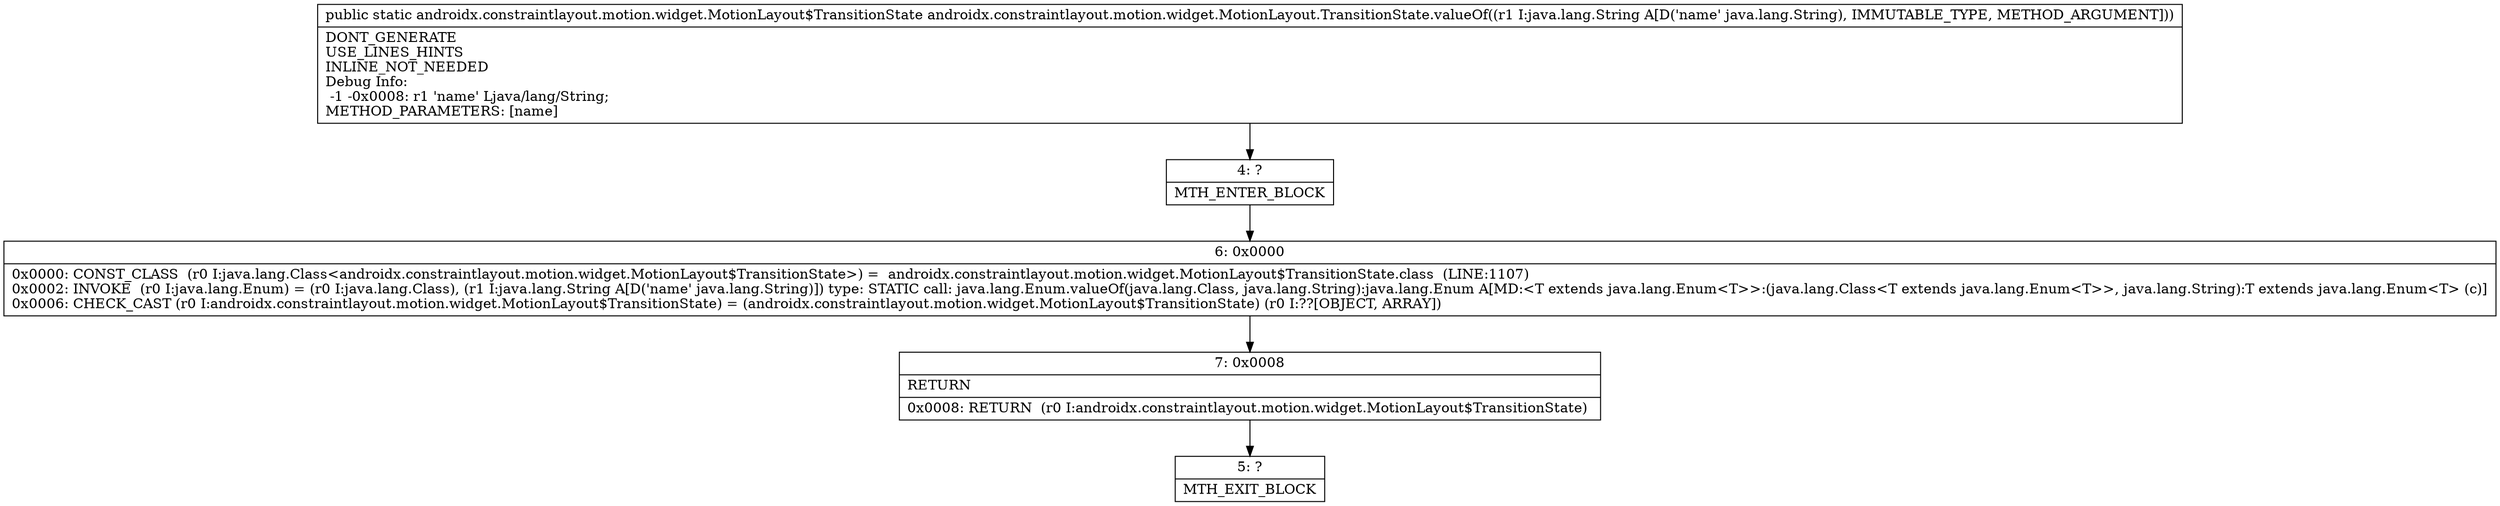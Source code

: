 digraph "CFG forandroidx.constraintlayout.motion.widget.MotionLayout.TransitionState.valueOf(Ljava\/lang\/String;)Landroidx\/constraintlayout\/motion\/widget\/MotionLayout$TransitionState;" {
Node_4 [shape=record,label="{4\:\ ?|MTH_ENTER_BLOCK\l}"];
Node_6 [shape=record,label="{6\:\ 0x0000|0x0000: CONST_CLASS  (r0 I:java.lang.Class\<androidx.constraintlayout.motion.widget.MotionLayout$TransitionState\>) =  androidx.constraintlayout.motion.widget.MotionLayout$TransitionState.class  (LINE:1107)\l0x0002: INVOKE  (r0 I:java.lang.Enum) = (r0 I:java.lang.Class), (r1 I:java.lang.String A[D('name' java.lang.String)]) type: STATIC call: java.lang.Enum.valueOf(java.lang.Class, java.lang.String):java.lang.Enum A[MD:\<T extends java.lang.Enum\<T\>\>:(java.lang.Class\<T extends java.lang.Enum\<T\>\>, java.lang.String):T extends java.lang.Enum\<T\> (c)]\l0x0006: CHECK_CAST (r0 I:androidx.constraintlayout.motion.widget.MotionLayout$TransitionState) = (androidx.constraintlayout.motion.widget.MotionLayout$TransitionState) (r0 I:??[OBJECT, ARRAY]) \l}"];
Node_7 [shape=record,label="{7\:\ 0x0008|RETURN\l|0x0008: RETURN  (r0 I:androidx.constraintlayout.motion.widget.MotionLayout$TransitionState) \l}"];
Node_5 [shape=record,label="{5\:\ ?|MTH_EXIT_BLOCK\l}"];
MethodNode[shape=record,label="{public static androidx.constraintlayout.motion.widget.MotionLayout$TransitionState androidx.constraintlayout.motion.widget.MotionLayout.TransitionState.valueOf((r1 I:java.lang.String A[D('name' java.lang.String), IMMUTABLE_TYPE, METHOD_ARGUMENT]))  | DONT_GENERATE\lUSE_LINES_HINTS\lINLINE_NOT_NEEDED\lDebug Info:\l  \-1 \-0x0008: r1 'name' Ljava\/lang\/String;\lMETHOD_PARAMETERS: [name]\l}"];
MethodNode -> Node_4;Node_4 -> Node_6;
Node_6 -> Node_7;
Node_7 -> Node_5;
}

